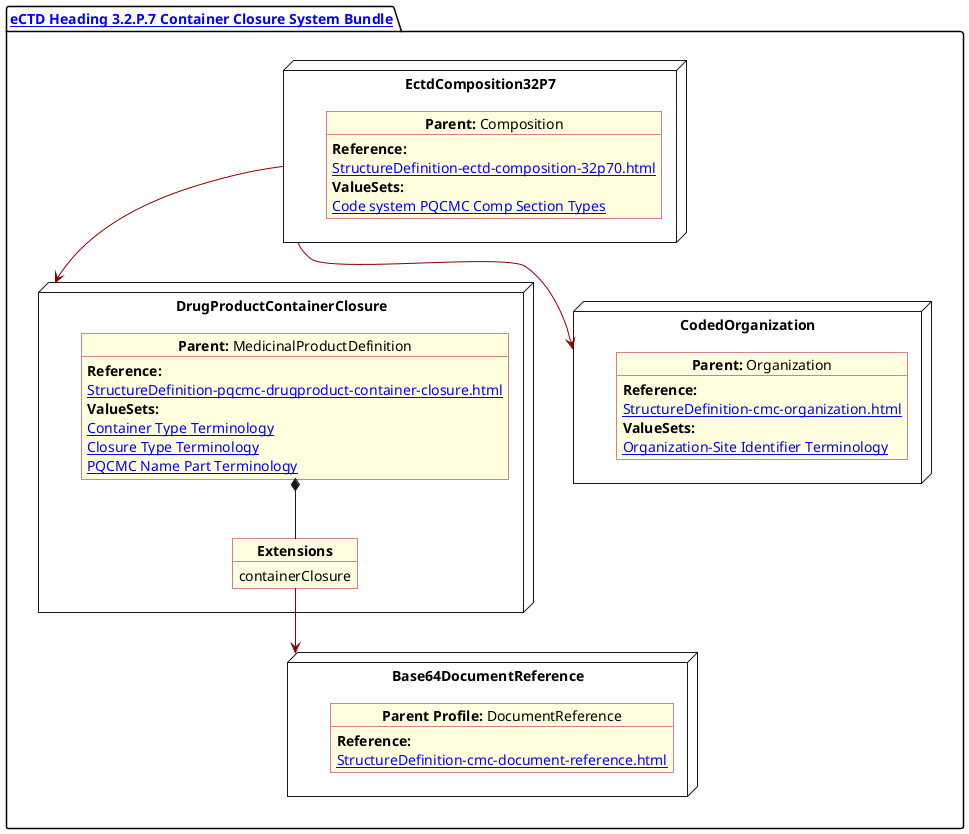 @startuml ContainerClosure
allowmixing
'Mixed model of use case and object
skinparam svgDimensionStyle false
skinparam ObjectBackgroundColor LightYellow
skinparam ObjectBorderColor #A80036
skinparam activityDiamondBorderColor #A80036
skinparam activityDiamondBackgroundColor lawnGreen
skinparam ClassBorderThickness 4

package "[[StructureDefinition-cmc-ectd-document-32p70.html eCTD Heading 3.2.P.7 Container Closure System Bundle]]" as NODES {

    node "EctdComposition32P7" as N1 {

        object "**Parent:** Composition" as obj1 {
            **Reference:**
            [[StructureDefinition-ectd-composition-32p70.html]]
            **ValueSets:**
            [[ValueSet-cmc-comp-section-types-vs.html Code system PQCMC Comp Section Types]]
        }

    }
    node "DrugProductContainerClosure" as N21 {

        object "**Parent:** MedicinalProductDefinition" as obj22 {
            **Reference:**
            [[StructureDefinition-pqcmc-drugproduct-container-closure.html]]
            **ValueSets:**
            [[ValueSet-pqcmc-container-type-terminology.html Container Type Terminology]]
            [[ValueSet-pqcmc-closure-type-terminology.html Closure Type Terminology]]
            [[ValueSet-pqcmc-name-part-terminology.html PQCMC Name Part Terminology]]
        }
        object "**Extensions**" as objEx {
            containerClosure
        }
        obj22 *-- objEx
    }
    node "Base64DocumentReference" as NB64 {

        object "**Parent Profile:** DocumentReference" as obj64 {

            **Reference:**
            [[StructureDefinition-cmc-document-reference.html]]
        }

    }
    node "CodedOrganization" as NSO {

        object "**Parent:** Organization" as objAu {
            **Reference:**
            [[StructureDefinition-cmc-organization.html]]
            **ValueSets:**
            [[ValueSet-pqcmc-org-identifier-type-terminology.html Organization-Site Identifier Terminology]]
        }
    }
}

N1 -[#darkred]-> N21
N1 -[#darkred]-> NSO
objEx -[#darkred]-> NB64
@enduml